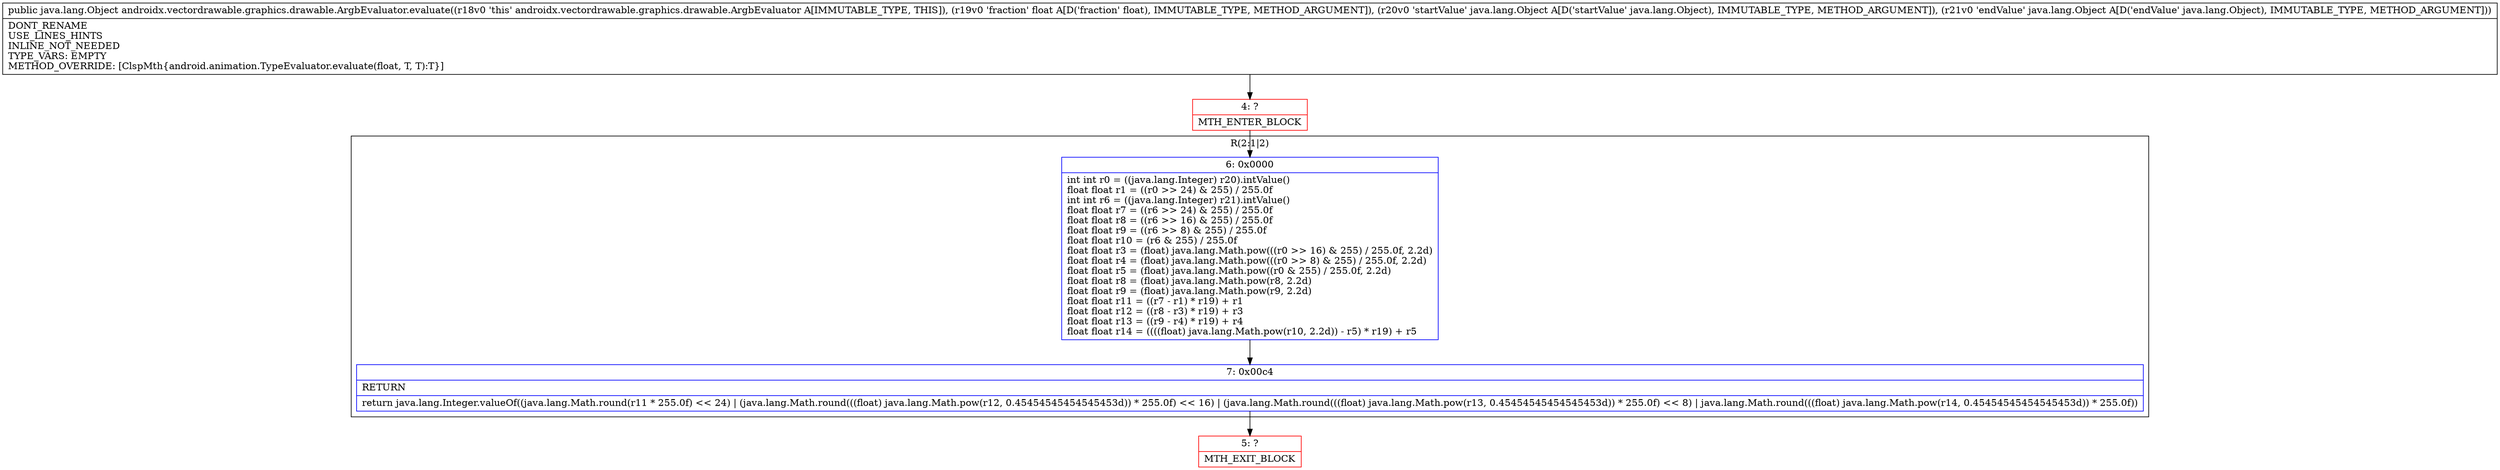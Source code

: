 digraph "CFG forandroidx.vectordrawable.graphics.drawable.ArgbEvaluator.evaluate(FLjava\/lang\/Object;Ljava\/lang\/Object;)Ljava\/lang\/Object;" {
subgraph cluster_Region_1730097835 {
label = "R(2:1|2)";
node [shape=record,color=blue];
Node_6 [shape=record,label="{6\:\ 0x0000|int int r0 = ((java.lang.Integer) r20).intValue()\lfloat float r1 = ((r0 \>\> 24) & 255) \/ 255.0f\lint int r6 = ((java.lang.Integer) r21).intValue()\lfloat float r7 = ((r6 \>\> 24) & 255) \/ 255.0f\lfloat float r8 = ((r6 \>\> 16) & 255) \/ 255.0f\lfloat float r9 = ((r6 \>\> 8) & 255) \/ 255.0f\lfloat float r10 = (r6 & 255) \/ 255.0f\lfloat float r3 = (float) java.lang.Math.pow(((r0 \>\> 16) & 255) \/ 255.0f, 2.2d)\lfloat float r4 = (float) java.lang.Math.pow(((r0 \>\> 8) & 255) \/ 255.0f, 2.2d)\lfloat float r5 = (float) java.lang.Math.pow((r0 & 255) \/ 255.0f, 2.2d)\lfloat float r8 = (float) java.lang.Math.pow(r8, 2.2d)\lfloat float r9 = (float) java.lang.Math.pow(r9, 2.2d)\lfloat float r11 = ((r7 \- r1) * r19) + r1\lfloat float r12 = ((r8 \- r3) * r19) + r3\lfloat float r13 = ((r9 \- r4) * r19) + r4\lfloat float r14 = ((((float) java.lang.Math.pow(r10, 2.2d)) \- r5) * r19) + r5\l}"];
Node_7 [shape=record,label="{7\:\ 0x00c4|RETURN\l|return java.lang.Integer.valueOf((java.lang.Math.round(r11 * 255.0f) \<\< 24) \| (java.lang.Math.round(((float) java.lang.Math.pow(r12, 0.45454545454545453d)) * 255.0f) \<\< 16) \| (java.lang.Math.round(((float) java.lang.Math.pow(r13, 0.45454545454545453d)) * 255.0f) \<\< 8) \| java.lang.Math.round(((float) java.lang.Math.pow(r14, 0.45454545454545453d)) * 255.0f))\l}"];
}
Node_4 [shape=record,color=red,label="{4\:\ ?|MTH_ENTER_BLOCK\l}"];
Node_5 [shape=record,color=red,label="{5\:\ ?|MTH_EXIT_BLOCK\l}"];
MethodNode[shape=record,label="{public java.lang.Object androidx.vectordrawable.graphics.drawable.ArgbEvaluator.evaluate((r18v0 'this' androidx.vectordrawable.graphics.drawable.ArgbEvaluator A[IMMUTABLE_TYPE, THIS]), (r19v0 'fraction' float A[D('fraction' float), IMMUTABLE_TYPE, METHOD_ARGUMENT]), (r20v0 'startValue' java.lang.Object A[D('startValue' java.lang.Object), IMMUTABLE_TYPE, METHOD_ARGUMENT]), (r21v0 'endValue' java.lang.Object A[D('endValue' java.lang.Object), IMMUTABLE_TYPE, METHOD_ARGUMENT]))  | DONT_RENAME\lUSE_LINES_HINTS\lINLINE_NOT_NEEDED\lTYPE_VARS: EMPTY\lMETHOD_OVERRIDE: [ClspMth\{android.animation.TypeEvaluator.evaluate(float, T, T):T\}]\l}"];
MethodNode -> Node_4;Node_6 -> Node_7;
Node_7 -> Node_5;
Node_4 -> Node_6;
}

